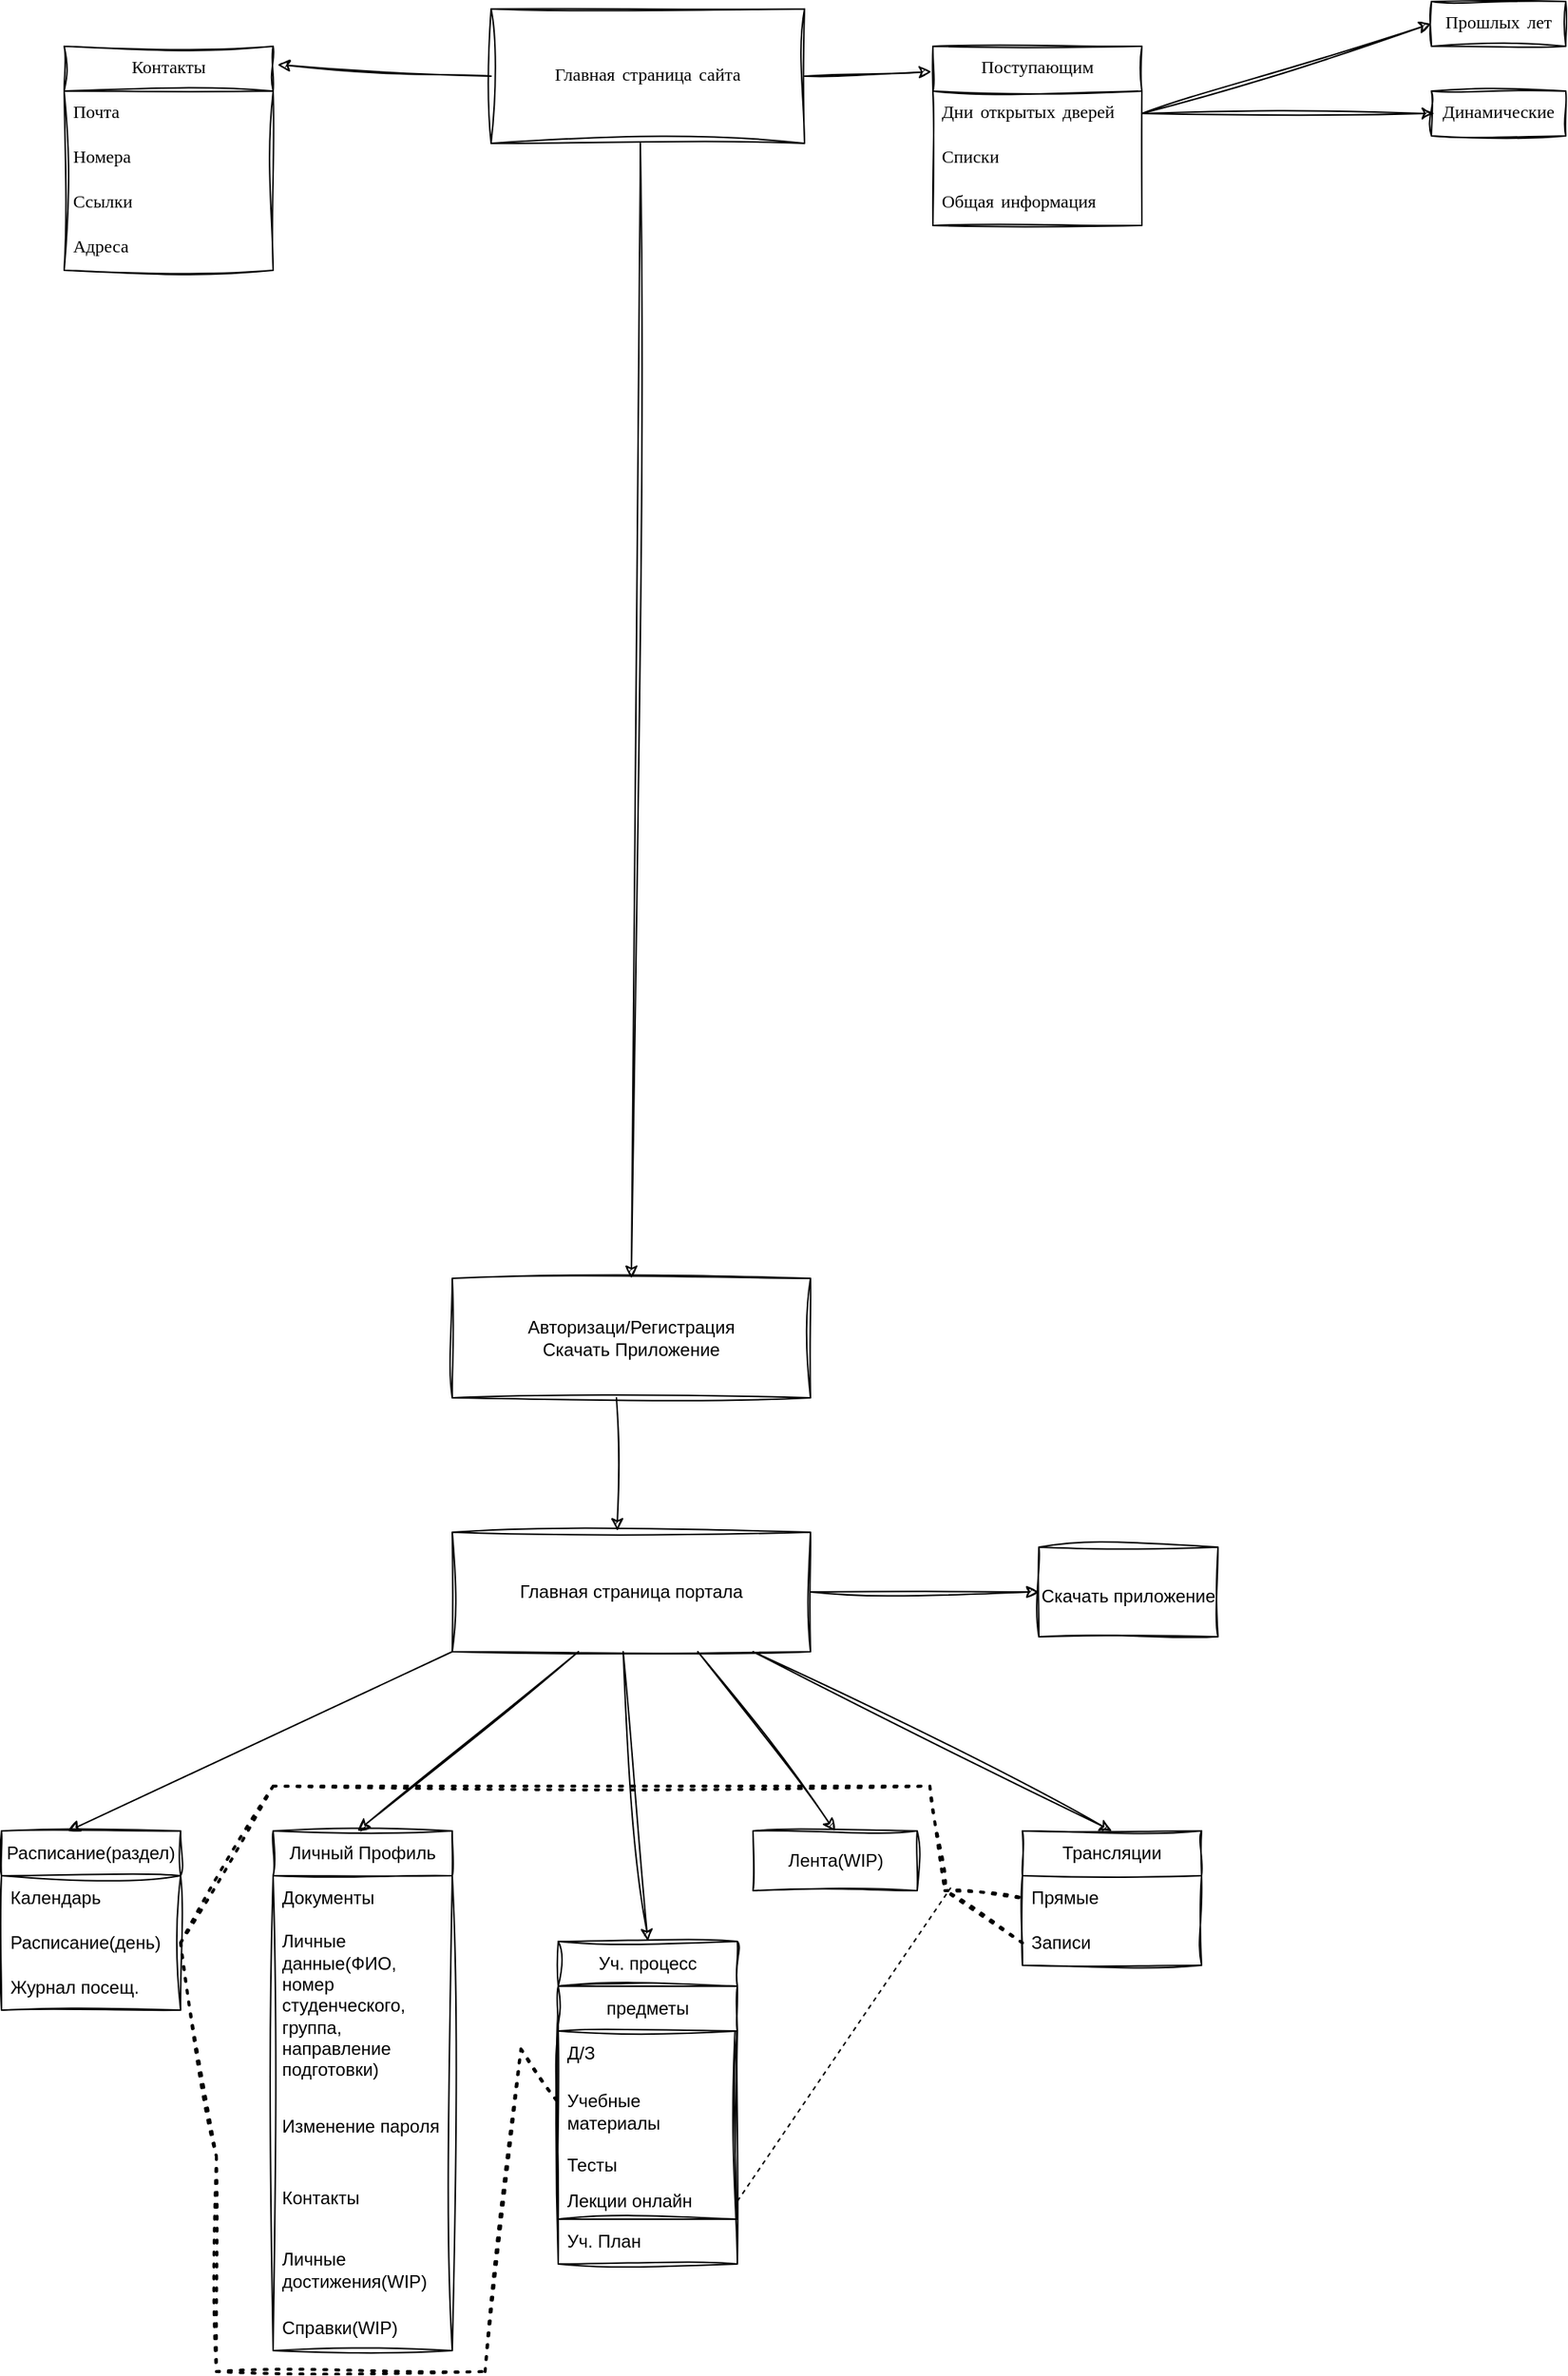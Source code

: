 <mxfile>
    <diagram name="Страница — 1" id="Fgaqp2sRuHoM_ZRPauie">
        <mxGraphModel dx="1242" dy="1740" grid="1" gridSize="12" guides="1" tooltips="1" connect="1" arrows="1" fold="1" page="1" pageScale="1" pageWidth="827" pageHeight="1169" background="none" math="0" shadow="0">
            <root>
                <mxCell id="0"/>
                <mxCell id="1" parent="0"/>
                <mxCell id="dZgCieCtQWInw7pm0opj-21" value="Авторизаци/Регистрация&lt;br&gt;Скачать Приложение" style="html=1;whiteSpace=wrap;rounded=0;sketch=1;curveFitting=1;jiggle=2;" parent="1" vertex="1">
                    <mxGeometry x="314" y="720" width="240" height="80" as="geometry"/>
                </mxCell>
                <mxCell id="dZgCieCtQWInw7pm0opj-25" value="Лента(WIP)" style="html=1;whiteSpace=wrap;rounded=0;sketch=1;curveFitting=1;jiggle=2;" parent="1" vertex="1">
                    <mxGeometry x="515.5" y="1090" width="110" height="40" as="geometry"/>
                </mxCell>
                <mxCell id="dZgCieCtQWInw7pm0opj-27" value="" style="endArrow=classic;html=1;rounded=0;entryX=0.37;entryY=0.002;entryDx=0;entryDy=0;sketch=1;curveFitting=1;jiggle=2;entryPerimeter=0;" parent="1" edge="1" target="dZgCieCtQWInw7pm0opj-37">
                    <mxGeometry width="50" height="50" relative="1" as="geometry">
                        <mxPoint x="314" y="970" as="sourcePoint"/>
                        <mxPoint x="59" y="1090" as="targetPoint"/>
                    </mxGeometry>
                </mxCell>
                <mxCell id="dZgCieCtQWInw7pm0opj-28" value="" style="endArrow=classic;html=1;rounded=0;entryX=0.5;entryY=0;entryDx=0;entryDy=0;sketch=1;curveFitting=1;jiggle=2;" parent="1" edge="1">
                    <mxGeometry width="50" height="50" relative="1" as="geometry">
                        <mxPoint x="398.5" y="970" as="sourcePoint"/>
                        <mxPoint x="250.5" y="1090" as="targetPoint"/>
                    </mxGeometry>
                </mxCell>
                <mxCell id="dZgCieCtQWInw7pm0opj-29" value="" style="endArrow=classic;html=1;rounded=0;sketch=1;curveFitting=1;jiggle=2;entryX=0.5;entryY=0;entryDx=0;entryDy=0;" parent="1" edge="1" target="dZgCieCtQWInw7pm0opj-46">
                    <mxGeometry width="50" height="50" relative="1" as="geometry">
                        <mxPoint x="428.5" y="970" as="sourcePoint"/>
                        <mxPoint x="420" y="1092" as="targetPoint"/>
                    </mxGeometry>
                </mxCell>
                <mxCell id="dZgCieCtQWInw7pm0opj-30" value="" style="endArrow=classic;html=1;rounded=0;entryX=0.5;entryY=0;entryDx=0;entryDy=0;sketch=1;curveFitting=1;jiggle=2;" parent="1" target="dZgCieCtQWInw7pm0opj-25" edge="1">
                    <mxGeometry width="50" height="50" relative="1" as="geometry">
                        <mxPoint x="478.5" y="970" as="sourcePoint"/>
                        <mxPoint x="224" y="1090" as="targetPoint"/>
                    </mxGeometry>
                </mxCell>
                <mxCell id="dZgCieCtQWInw7pm0opj-31" value="" style="endArrow=classic;html=1;rounded=0;sketch=1;curveFitting=1;jiggle=2;entryX=0.5;entryY=0;entryDx=0;entryDy=0;" parent="1" edge="1" target="dZgCieCtQWInw7pm0opj-50">
                    <mxGeometry width="50" height="50" relative="1" as="geometry">
                        <mxPoint x="515.5" y="970" as="sourcePoint"/>
                        <mxPoint x="732" y="1104" as="targetPoint"/>
                    </mxGeometry>
                </mxCell>
                <mxCell id="dZgCieCtQWInw7pm0opj-37" value="Расписание(раздел)" style="swimlane;fontStyle=0;childLayout=stackLayout;horizontal=1;startSize=30;horizontalStack=0;resizeParent=1;resizeParentMax=0;resizeLast=0;collapsible=1;marginBottom=0;whiteSpace=wrap;html=1;rounded=0;sketch=1;curveFitting=1;jiggle=2;" parent="1" vertex="1">
                    <mxGeometry x="12" y="1090" width="120" height="120" as="geometry">
                        <mxRectangle x="34" y="1090" width="156" height="30" as="alternateBounds"/>
                    </mxGeometry>
                </mxCell>
                <mxCell id="dZgCieCtQWInw7pm0opj-38" value="Календарь" style="text;strokeColor=none;fillColor=none;align=left;verticalAlign=middle;spacingLeft=4;spacingRight=4;overflow=hidden;points=[[0,0.5],[1,0.5]];portConstraint=eastwest;rotatable=0;whiteSpace=wrap;html=1;rounded=0;sketch=1;curveFitting=1;jiggle=2;" parent="dZgCieCtQWInw7pm0opj-37" vertex="1">
                    <mxGeometry y="30" width="120" height="30" as="geometry"/>
                </mxCell>
                <mxCell id="dZgCieCtQWInw7pm0opj-39" value="Расписание(день)" style="text;strokeColor=none;fillColor=none;align=left;verticalAlign=middle;spacingLeft=4;spacingRight=4;overflow=hidden;points=[[0,0.5],[1,0.5]];portConstraint=eastwest;rotatable=0;whiteSpace=wrap;html=1;rounded=0;sketch=1;curveFitting=1;jiggle=2;" parent="dZgCieCtQWInw7pm0opj-37" vertex="1">
                    <mxGeometry y="60" width="120" height="30" as="geometry"/>
                </mxCell>
                <mxCell id="dZgCieCtQWInw7pm0opj-40" value="Журнал посещ." style="text;strokeColor=none;fillColor=none;align=left;verticalAlign=middle;spacingLeft=4;spacingRight=4;overflow=hidden;points=[[0,0.5],[1,0.5]];portConstraint=eastwest;rotatable=0;whiteSpace=wrap;html=1;rounded=0;sketch=1;curveFitting=1;jiggle=2;" parent="dZgCieCtQWInw7pm0opj-37" vertex="1">
                    <mxGeometry y="90" width="120" height="30" as="geometry"/>
                </mxCell>
                <mxCell id="dZgCieCtQWInw7pm0opj-42" value="Личный Профиль" style="swimlane;fontStyle=0;childLayout=stackLayout;horizontal=1;startSize=30;horizontalStack=0;resizeParent=1;resizeParentMax=0;resizeLast=0;collapsible=1;marginBottom=0;whiteSpace=wrap;html=1;rounded=0;sketch=1;curveFitting=1;jiggle=2;" parent="1" vertex="1">
                    <mxGeometry x="194" y="1090" width="120" height="348" as="geometry"/>
                </mxCell>
                <mxCell id="dZgCieCtQWInw7pm0opj-43" value="Документы" style="text;strokeColor=none;fillColor=none;align=left;verticalAlign=middle;spacingLeft=4;spacingRight=4;overflow=hidden;points=[[0,0.5],[1,0.5]];portConstraint=eastwest;rotatable=0;whiteSpace=wrap;html=1;rounded=0;sketch=1;curveFitting=1;jiggle=2;" parent="dZgCieCtQWInw7pm0opj-42" vertex="1">
                    <mxGeometry y="30" width="120" height="30" as="geometry"/>
                </mxCell>
                <mxCell id="15" value="Личные данные(ФИО,&amp;nbsp; номер студенческого, группа, направление подготовки)" style="text;strokeColor=none;fillColor=none;align=left;verticalAlign=middle;spacingLeft=4;spacingRight=4;overflow=hidden;points=[[0,0.5],[1,0.5]];portConstraint=eastwest;rotatable=0;whiteSpace=wrap;html=1;rounded=0;sketch=1;curveFitting=1;jiggle=2;" vertex="1" parent="dZgCieCtQWInw7pm0opj-42">
                    <mxGeometry y="60" width="120" height="114" as="geometry"/>
                </mxCell>
                <mxCell id="17" value="Изменение пароля" style="text;strokeColor=none;fillColor=none;align=left;verticalAlign=middle;spacingLeft=4;spacingRight=4;overflow=hidden;points=[[0,0.5],[1,0.5]];portConstraint=eastwest;rotatable=0;whiteSpace=wrap;html=1;rounded=0;sketch=1;curveFitting=1;jiggle=2;" vertex="1" parent="dZgCieCtQWInw7pm0opj-42">
                    <mxGeometry y="174" width="120" height="48" as="geometry"/>
                </mxCell>
                <mxCell id="16" value="Контакты" style="text;strokeColor=none;fillColor=none;align=left;verticalAlign=middle;spacingLeft=4;spacingRight=4;overflow=hidden;points=[[0,0.5],[1,0.5]];portConstraint=eastwest;rotatable=0;whiteSpace=wrap;html=1;rounded=0;sketch=1;curveFitting=1;jiggle=2;" vertex="1" parent="dZgCieCtQWInw7pm0opj-42">
                    <mxGeometry y="222" width="120" height="48" as="geometry"/>
                </mxCell>
                <mxCell id="dZgCieCtQWInw7pm0opj-45" value="Личные достижения(WIP)" style="text;strokeColor=none;fillColor=none;align=left;verticalAlign=middle;spacingLeft=4;spacingRight=4;overflow=hidden;points=[[0,0.5],[1,0.5]];portConstraint=eastwest;rotatable=0;whiteSpace=wrap;html=1;rounded=0;sketch=1;curveFitting=1;jiggle=2;" parent="dZgCieCtQWInw7pm0opj-42" vertex="1">
                    <mxGeometry y="270" width="120" height="48" as="geometry"/>
                </mxCell>
                <mxCell id="dZgCieCtQWInw7pm0opj-44" value="Справки(WIP)" style="text;strokeColor=none;fillColor=none;align=left;verticalAlign=middle;spacingLeft=4;spacingRight=4;overflow=hidden;points=[[0,0.5],[1,0.5]];portConstraint=eastwest;rotatable=0;whiteSpace=wrap;html=1;rounded=0;sketch=1;curveFitting=1;jiggle=2;" parent="dZgCieCtQWInw7pm0opj-42" vertex="1">
                    <mxGeometry y="318" width="120" height="30" as="geometry"/>
                </mxCell>
                <mxCell id="dZgCieCtQWInw7pm0opj-46" value="Уч. процесс" style="swimlane;fontStyle=0;childLayout=stackLayout;horizontal=1;startSize=30;horizontalStack=0;resizeParent=1;resizeParentMax=0;resizeLast=0;collapsible=1;marginBottom=0;whiteSpace=wrap;html=1;rounded=0;sketch=1;curveFitting=1;jiggle=2;" parent="1" vertex="1">
                    <mxGeometry x="385" y="1164" width="120" height="216" as="geometry">
                        <mxRectangle x="385" y="1164" width="108" height="30" as="alternateBounds"/>
                    </mxGeometry>
                </mxCell>
                <mxCell id="4" value="предметы" style="swimlane;fontStyle=0;childLayout=stackLayout;horizontal=1;startSize=30;horizontalStack=0;resizeParent=1;resizeParentMax=0;resizeLast=0;collapsible=1;marginBottom=0;whiteSpace=wrap;html=1;rounded=0;sketch=1;curveFitting=1;jiggle=2;" vertex="1" parent="dZgCieCtQWInw7pm0opj-46">
                    <mxGeometry y="30" width="120" height="156" as="geometry">
                        <mxRectangle y="30" width="120" height="30" as="alternateBounds"/>
                    </mxGeometry>
                </mxCell>
                <mxCell id="6" value="Д/З" style="text;strokeColor=none;fillColor=none;align=left;verticalAlign=middle;spacingLeft=4;spacingRight=4;overflow=hidden;points=[[0,0.5],[1,0.5]];portConstraint=eastwest;rotatable=0;whiteSpace=wrap;html=1;rounded=0;sketch=1;curveFitting=1;jiggle=2;" vertex="1" parent="4">
                    <mxGeometry y="30" width="120" height="30" as="geometry"/>
                </mxCell>
                <mxCell id="10" value="Учебные материалы" style="text;strokeColor=none;fillColor=none;align=left;verticalAlign=middle;spacingLeft=4;spacingRight=4;overflow=hidden;points=[[0,0.5],[1,0.5]];portConstraint=eastwest;rotatable=0;whiteSpace=wrap;html=1;rounded=0;sketch=1;curveFitting=1;jiggle=2;" vertex="1" parent="4">
                    <mxGeometry y="60" width="120" height="48" as="geometry"/>
                </mxCell>
                <mxCell id="9" value="Тесты" style="text;strokeColor=none;fillColor=none;align=left;verticalAlign=middle;spacingLeft=4;spacingRight=4;overflow=hidden;points=[[0,0.5],[1,0.5]];portConstraint=eastwest;rotatable=0;whiteSpace=wrap;html=1;rounded=0;sketch=1;curveFitting=1;jiggle=2;" vertex="1" parent="4">
                    <mxGeometry y="108" width="120" height="24" as="geometry"/>
                </mxCell>
                <mxCell id="8" value="Лекции онлайн" style="text;strokeColor=none;fillColor=none;align=left;verticalAlign=middle;spacingLeft=4;spacingRight=4;overflow=hidden;points=[[0,0.5],[1,0.5]];portConstraint=eastwest;rotatable=0;whiteSpace=wrap;html=1;rounded=0;sketch=1;curveFitting=1;jiggle=2;" vertex="1" parent="4">
                    <mxGeometry y="132" width="120" height="24" as="geometry"/>
                </mxCell>
                <mxCell id="dZgCieCtQWInw7pm0opj-49" value="Уч. План" style="text;strokeColor=none;fillColor=none;align=left;verticalAlign=middle;spacingLeft=4;spacingRight=4;overflow=hidden;points=[[0,0.5],[1,0.5]];portConstraint=eastwest;rotatable=0;whiteSpace=wrap;html=1;rounded=0;sketch=1;curveFitting=1;jiggle=2;" parent="dZgCieCtQWInw7pm0opj-46" vertex="1">
                    <mxGeometry y="186" width="120" height="30" as="geometry"/>
                </mxCell>
                <mxCell id="dZgCieCtQWInw7pm0opj-50" value="Трансляции" style="swimlane;fontStyle=0;childLayout=stackLayout;horizontal=1;startSize=30;horizontalStack=0;resizeParent=1;resizeParentMax=0;resizeLast=0;collapsible=1;marginBottom=0;whiteSpace=wrap;html=1;rounded=0;sketch=1;curveFitting=1;jiggle=2;" parent="1" vertex="1">
                    <mxGeometry x="696" y="1090" width="120" height="90" as="geometry"/>
                </mxCell>
                <mxCell id="dZgCieCtQWInw7pm0opj-51" value="Прямые" style="text;strokeColor=none;fillColor=none;align=left;verticalAlign=middle;spacingLeft=4;spacingRight=4;overflow=hidden;points=[[0,0.5],[1,0.5]];portConstraint=eastwest;rotatable=0;whiteSpace=wrap;html=1;rounded=0;sketch=1;curveFitting=1;jiggle=2;" parent="dZgCieCtQWInw7pm0opj-50" vertex="1">
                    <mxGeometry y="30" width="120" height="30" as="geometry"/>
                </mxCell>
                <mxCell id="dZgCieCtQWInw7pm0opj-52" value="Записи" style="text;strokeColor=none;fillColor=none;align=left;verticalAlign=middle;spacingLeft=4;spacingRight=4;overflow=hidden;points=[[0,0.5],[1,0.5]];portConstraint=eastwest;rotatable=0;whiteSpace=wrap;html=1;rounded=0;sketch=1;curveFitting=1;jiggle=2;" parent="dZgCieCtQWInw7pm0opj-50" vertex="1">
                    <mxGeometry y="60" width="120" height="30" as="geometry"/>
                </mxCell>
                <mxCell id="dZgCieCtQWInw7pm0opj-62" value="" style="endArrow=none;dashed=1;html=1;dashPattern=1 3;strokeWidth=2;rounded=0;entryX=0;entryY=0.5;entryDx=0;entryDy=0;sketch=1;curveFitting=1;jiggle=2;exitX=1;exitY=0.5;exitDx=0;exitDy=0;" parent="1" target="dZgCieCtQWInw7pm0opj-51" edge="1" source="dZgCieCtQWInw7pm0opj-39">
                    <mxGeometry width="50" height="50" relative="1" as="geometry">
                        <mxPoint x="144" y="1152" as="sourcePoint"/>
                        <mxPoint x="814" y="1060" as="targetPoint"/>
                        <Array as="points">
                            <mxPoint x="194" y="1060"/>
                            <mxPoint x="634" y="1060"/>
                            <mxPoint x="644" y="1130"/>
                        </Array>
                    </mxGeometry>
                </mxCell>
                <mxCell id="dZgCieCtQWInw7pm0opj-63" value="" style="endArrow=none;dashed=1;html=1;dashPattern=1 3;strokeWidth=2;rounded=0;exitX=0;exitY=0.5;exitDx=0;exitDy=0;sketch=1;curveFitting=1;jiggle=2;" parent="1" source="dZgCieCtQWInw7pm0opj-52" edge="1">
                    <mxGeometry width="50" height="50" relative="1" as="geometry">
                        <mxPoint x="594" y="1180" as="sourcePoint"/>
                        <mxPoint x="644" y="1130" as="targetPoint"/>
                    </mxGeometry>
                </mxCell>
                <mxCell id="dZgCieCtQWInw7pm0opj-64" value="" style="endArrow=none;dashed=1;html=1;dashPattern=1 3;strokeWidth=2;rounded=0;sketch=1;curveFitting=1;jiggle=2;exitX=1;exitY=0.5;exitDx=0;exitDy=0;entryX=0;entryY=0.5;entryDx=0;entryDy=0;" parent="1" target="4" edge="1" source="dZgCieCtQWInw7pm0opj-39">
                    <mxGeometry width="50" height="50" relative="1" as="geometry">
                        <mxPoint x="168" y="1140" as="sourcePoint"/>
                        <mxPoint x="348" y="1140" as="targetPoint"/>
                        <Array as="points">
                            <mxPoint x="156" y="1308"/>
                            <mxPoint x="156" y="1452"/>
                            <mxPoint x="336" y="1452"/>
                            <mxPoint x="360" y="1236"/>
                        </Array>
                    </mxGeometry>
                </mxCell>
                <mxCell id="vMTxhLcuIAne0KD6eCTi-2" value="Главная страница сайта" style="rounded=0;whiteSpace=wrap;html=1;hachureGap=4;fontFamily=Architects Daughter;fontSource=https%3A%2F%2Ffonts.googleapis.com%2Fcss%3Ffamily%3DArchitects%2BDaughter;sketch=1;curveFitting=1;jiggle=2;" parent="1" vertex="1">
                    <mxGeometry x="340" y="-130" width="210" height="90" as="geometry"/>
                </mxCell>
                <mxCell id="vMTxhLcuIAne0KD6eCTi-7" value="Контакты" style="swimlane;fontStyle=0;childLayout=stackLayout;horizontal=1;startSize=30;horizontalStack=0;resizeParent=1;resizeParentMax=0;resizeLast=0;collapsible=1;marginBottom=0;whiteSpace=wrap;html=1;hachureGap=4;fontFamily=Architects Daughter;fontSource=https%3A%2F%2Ffonts.googleapis.com%2Fcss%3Ffamily%3DArchitects%2BDaughter;rounded=0;sketch=1;curveFitting=1;jiggle=2;" parent="1" vertex="1">
                    <mxGeometry x="54" y="-105" width="140" height="150" as="geometry"/>
                </mxCell>
                <mxCell id="vMTxhLcuIAne0KD6eCTi-8" value="Почта" style="text;strokeColor=none;fillColor=none;align=left;verticalAlign=middle;spacingLeft=4;spacingRight=4;overflow=hidden;points=[[0,0.5],[1,0.5]];portConstraint=eastwest;rotatable=0;whiteSpace=wrap;html=1;fontFamily=Architects Daughter;fontSource=https%3A%2F%2Ffonts.googleapis.com%2Fcss%3Ffamily%3DArchitects%2BDaughter;rounded=0;sketch=1;curveFitting=1;jiggle=2;" parent="vMTxhLcuIAne0KD6eCTi-7" vertex="1">
                    <mxGeometry y="30" width="140" height="30" as="geometry"/>
                </mxCell>
                <mxCell id="vMTxhLcuIAne0KD6eCTi-9" value="Номера" style="text;strokeColor=none;fillColor=none;align=left;verticalAlign=middle;spacingLeft=4;spacingRight=4;overflow=hidden;points=[[0,0.5],[1,0.5]];portConstraint=eastwest;rotatable=0;whiteSpace=wrap;html=1;fontFamily=Architects Daughter;fontSource=https%3A%2F%2Ffonts.googleapis.com%2Fcss%3Ffamily%3DArchitects%2BDaughter;rounded=0;sketch=1;curveFitting=1;jiggle=2;" parent="vMTxhLcuIAne0KD6eCTi-7" vertex="1">
                    <mxGeometry y="60" width="140" height="30" as="geometry"/>
                </mxCell>
                <mxCell id="vMTxhLcuIAne0KD6eCTi-10" value="Ссылки" style="text;strokeColor=none;fillColor=none;align=left;verticalAlign=middle;spacingLeft=4;spacingRight=4;overflow=hidden;points=[[0,0.5],[1,0.5]];portConstraint=eastwest;rotatable=0;whiteSpace=wrap;html=1;fontFamily=Architects Daughter;fontSource=https%3A%2F%2Ffonts.googleapis.com%2Fcss%3Ffamily%3DArchitects%2BDaughter;rounded=0;sketch=1;curveFitting=1;jiggle=2;" parent="vMTxhLcuIAne0KD6eCTi-7" vertex="1">
                    <mxGeometry y="90" width="140" height="30" as="geometry"/>
                </mxCell>
                <mxCell id="JC5m1BJfiziueZiZWgBC-1" value="Адреса" style="text;strokeColor=none;fillColor=none;align=left;verticalAlign=middle;spacingLeft=4;spacingRight=4;overflow=hidden;points=[[0,0.5],[1,0.5]];portConstraint=eastwest;rotatable=0;whiteSpace=wrap;html=1;fontFamily=Architects Daughter;fontSource=https%3A%2F%2Ffonts.googleapis.com%2Fcss%3Ffamily%3DArchitects%2BDaughter;rounded=0;sketch=1;curveFitting=1;jiggle=2;" parent="vMTxhLcuIAne0KD6eCTi-7" vertex="1">
                    <mxGeometry y="120" width="140" height="30" as="geometry"/>
                </mxCell>
                <mxCell id="vMTxhLcuIAne0KD6eCTi-11" value="" style="endArrow=classic;html=1;rounded=0;hachureGap=4;fontFamily=Architects Daughter;fontSource=https%3A%2F%2Ffonts.googleapis.com%2Fcss%3Ffamily%3DArchitects%2BDaughter;entryX=1.021;entryY=0.083;entryDx=0;entryDy=0;entryPerimeter=0;exitX=0;exitY=0.5;exitDx=0;exitDy=0;sketch=1;curveFitting=1;jiggle=2;" parent="1" source="vMTxhLcuIAne0KD6eCTi-2" target="vMTxhLcuIAne0KD6eCTi-7" edge="1">
                    <mxGeometry width="50" height="50" relative="1" as="geometry">
                        <mxPoint x="340" y="70" as="sourcePoint"/>
                        <mxPoint x="390" y="20" as="targetPoint"/>
                    </mxGeometry>
                </mxCell>
                <mxCell id="vMTxhLcuIAne0KD6eCTi-13" value="Поступающим" style="swimlane;fontStyle=0;childLayout=stackLayout;horizontal=1;startSize=30;horizontalStack=0;resizeParent=1;resizeParentMax=0;resizeLast=0;collapsible=1;marginBottom=0;whiteSpace=wrap;html=1;hachureGap=4;fontFamily=Architects Daughter;fontSource=https%3A%2F%2Ffonts.googleapis.com%2Fcss%3Ffamily%3DArchitects%2BDaughter;rounded=0;sketch=1;curveFitting=1;jiggle=2;" parent="1" vertex="1">
                    <mxGeometry x="636" y="-105" width="140" height="120" as="geometry"/>
                </mxCell>
                <mxCell id="vMTxhLcuIAne0KD6eCTi-14" value="Дни открытых дверей" style="text;strokeColor=none;fillColor=none;align=left;verticalAlign=middle;spacingLeft=4;spacingRight=4;overflow=hidden;points=[[0,0.5],[1,0.5]];portConstraint=eastwest;rotatable=0;whiteSpace=wrap;html=1;fontFamily=Architects Daughter;fontSource=https%3A%2F%2Ffonts.googleapis.com%2Fcss%3Ffamily%3DArchitects%2BDaughter;rounded=0;sketch=1;curveFitting=1;jiggle=2;" parent="vMTxhLcuIAne0KD6eCTi-13" vertex="1">
                    <mxGeometry y="30" width="140" height="30" as="geometry"/>
                </mxCell>
                <mxCell id="vMTxhLcuIAne0KD6eCTi-15" value="Списки" style="text;strokeColor=none;fillColor=none;align=left;verticalAlign=middle;spacingLeft=4;spacingRight=4;overflow=hidden;points=[[0,0.5],[1,0.5]];portConstraint=eastwest;rotatable=0;whiteSpace=wrap;html=1;fontFamily=Architects Daughter;fontSource=https%3A%2F%2Ffonts.googleapis.com%2Fcss%3Ffamily%3DArchitects%2BDaughter;rounded=0;sketch=1;curveFitting=1;jiggle=2;" parent="vMTxhLcuIAne0KD6eCTi-13" vertex="1">
                    <mxGeometry y="60" width="140" height="30" as="geometry"/>
                </mxCell>
                <mxCell id="vMTxhLcuIAne0KD6eCTi-16" value="Общая информация" style="text;strokeColor=none;fillColor=none;align=left;verticalAlign=middle;spacingLeft=4;spacingRight=4;overflow=hidden;points=[[0,0.5],[1,0.5]];portConstraint=eastwest;rotatable=0;whiteSpace=wrap;html=1;fontFamily=Architects Daughter;fontSource=https%3A%2F%2Ffonts.googleapis.com%2Fcss%3Ffamily%3DArchitects%2BDaughter;rounded=0;sketch=1;curveFitting=1;jiggle=2;" parent="vMTxhLcuIAne0KD6eCTi-13" vertex="1">
                    <mxGeometry y="90" width="140" height="30" as="geometry"/>
                </mxCell>
                <mxCell id="vMTxhLcuIAne0KD6eCTi-17" value="" style="endArrow=classic;html=1;rounded=0;hachureGap=4;fontFamily=Architects Daughter;fontSource=https%3A%2F%2Ffonts.googleapis.com%2Fcss%3Ffamily%3DArchitects%2BDaughter;entryX=-0.007;entryY=0.142;entryDx=0;entryDy=0;entryPerimeter=0;exitX=1;exitY=0.5;exitDx=0;exitDy=0;sketch=1;curveFitting=1;jiggle=2;" parent="1" source="vMTxhLcuIAne0KD6eCTi-2" target="vMTxhLcuIAne0KD6eCTi-13" edge="1">
                    <mxGeometry width="50" height="50" relative="1" as="geometry">
                        <mxPoint x="551.5" y="70" as="sourcePoint"/>
                        <mxPoint x="601.5" y="20" as="targetPoint"/>
                    </mxGeometry>
                </mxCell>
                <mxCell id="3" style="edgeStyle=none;sketch=1;hachureGap=4;jiggle=2;curveFitting=1;html=1;entryX=0;entryY=0.5;entryDx=0;entryDy=0;fontFamily=Architects Daughter;fontSource=https%3A%2F%2Ffonts.googleapis.com%2Fcss%3Ffamily%3DArchitects%2BDaughter;fontSize=16;" parent="1" source="vMTxhLcuIAne0KD6eCTi-19" target="2" edge="1">
                    <mxGeometry relative="1" as="geometry"/>
                </mxCell>
                <mxCell id="vMTxhLcuIAne0KD6eCTi-19" value="Главная страница портала" style="html=1;whiteSpace=wrap;rounded=0;sketch=1;curveFitting=1;jiggle=2;" parent="1" vertex="1">
                    <mxGeometry x="314" y="890" width="240" height="80" as="geometry"/>
                </mxCell>
                <mxCell id="vMTxhLcuIAne0KD6eCTi-20" value="" style="endArrow=classic;html=1;rounded=0;hachureGap=4;fontFamily=Architects Daughter;fontSource=https%3A%2F%2Ffonts.googleapis.com%2Fcss%3Ffamily%3DArchitects%2BDaughter;entryX=0.5;entryY=0;entryDx=0;entryDy=0;sketch=1;curveFitting=1;jiggle=2;" parent="1" target="dZgCieCtQWInw7pm0opj-21" edge="1">
                    <mxGeometry width="50" height="50" relative="1" as="geometry">
                        <mxPoint x="440" y="-40" as="sourcePoint"/>
                        <mxPoint x="490" y="-90" as="targetPoint"/>
                    </mxGeometry>
                </mxCell>
                <mxCell id="vMTxhLcuIAne0KD6eCTi-21" value="" style="endArrow=classic;html=1;rounded=0;hachureGap=4;fontFamily=Architects Daughter;fontSource=https%3A%2F%2Ffonts.googleapis.com%2Fcss%3Ffamily%3DArchitects%2BDaughter;entryX=0.461;entryY=-0.011;entryDx=0;entryDy=0;entryPerimeter=0;sketch=1;curveFitting=1;jiggle=2;" parent="1" target="vMTxhLcuIAne0KD6eCTi-19" edge="1">
                    <mxGeometry width="50" height="50" relative="1" as="geometry">
                        <mxPoint x="424" y="800" as="sourcePoint"/>
                        <mxPoint x="474" y="750" as="targetPoint"/>
                    </mxGeometry>
                </mxCell>
                <mxCell id="vMTxhLcuIAne0KD6eCTi-26" value="Прошлых лет" style="rounded=0;whiteSpace=wrap;html=1;hachureGap=4;fontFamily=Architects Daughter;fontSource=https%3A%2F%2Ffonts.googleapis.com%2Fcss%3Ffamily%3DArchitects%2BDaughter;sketch=1;curveFitting=1;jiggle=2;" parent="1" vertex="1">
                    <mxGeometry x="970" y="-135" width="90" height="30" as="geometry"/>
                </mxCell>
                <mxCell id="vMTxhLcuIAne0KD6eCTi-27" value="Динамические" style="rounded=0;whiteSpace=wrap;html=1;hachureGap=4;fontFamily=Architects Daughter;fontSource=https%3A%2F%2Ffonts.googleapis.com%2Fcss%3Ffamily%3DArchitects%2BDaughter;sketch=1;curveFitting=1;jiggle=2;" parent="1" vertex="1">
                    <mxGeometry x="970" y="-75" width="90" height="30" as="geometry"/>
                </mxCell>
                <mxCell id="vMTxhLcuIAne0KD6eCTi-28" value="" style="endArrow=classic;html=1;rounded=0;hachureGap=4;fontFamily=Architects Daughter;fontSource=https%3A%2F%2Ffonts.googleapis.com%2Fcss%3Ffamily%3DArchitects%2BDaughter;sketch=1;curveFitting=1;jiggle=2;exitX=1;exitY=0.5;exitDx=0;exitDy=0;entryX=0;entryY=0.5;entryDx=0;entryDy=0;" parent="1" source="vMTxhLcuIAne0KD6eCTi-14" target="vMTxhLcuIAne0KD6eCTi-26" edge="1">
                    <mxGeometry width="50" height="50" relative="1" as="geometry">
                        <mxPoint x="920" y="-75" as="sourcePoint"/>
                        <mxPoint x="970" y="-125" as="targetPoint"/>
                    </mxGeometry>
                </mxCell>
                <mxCell id="vMTxhLcuIAne0KD6eCTi-30" value="" style="endArrow=classic;html=1;rounded=0;hachureGap=4;fontFamily=Architects Daughter;fontSource=https%3A%2F%2Ffonts.googleapis.com%2Fcss%3Ffamily%3DArchitects%2BDaughter;sketch=1;curveFitting=1;jiggle=2;exitX=1;exitY=0.5;exitDx=0;exitDy=0;" parent="1" source="vMTxhLcuIAne0KD6eCTi-14" edge="1">
                    <mxGeometry width="50" height="50" relative="1" as="geometry">
                        <mxPoint x="872" y="-75" as="sourcePoint"/>
                        <mxPoint x="972" y="-60" as="targetPoint"/>
                    </mxGeometry>
                </mxCell>
                <mxCell id="2" value="&lt;font face=&quot;Helvetica&quot; style=&quot;font-size: 12px;&quot;&gt;Скачать приложение&lt;/font&gt;" style="whiteSpace=wrap;html=1;sketch=1;hachureGap=4;jiggle=2;curveFitting=1;fontFamily=Architects Daughter;fontSource=https%3A%2F%2Ffonts.googleapis.com%2Fcss%3Ffamily%3DArchitects%2BDaughter;fontSize=20;strokeWidth=1;fillColor=default;" parent="1" vertex="1">
                    <mxGeometry x="707" y="900" width="120" height="60" as="geometry"/>
                </mxCell>
                <mxCell id="20" value="" style="endArrow=none;dashed=1;html=1;fontFamily=Helvetica;fontSize=12;exitX=1;exitY=0.5;exitDx=0;exitDy=0;" edge="1" parent="1" source="8">
                    <mxGeometry width="50" height="50" relative="1" as="geometry">
                        <mxPoint x="588" y="1214" as="sourcePoint"/>
                        <mxPoint x="648" y="1128" as="targetPoint"/>
                    </mxGeometry>
                </mxCell>
            </root>
        </mxGraphModel>
    </diagram>
</mxfile>